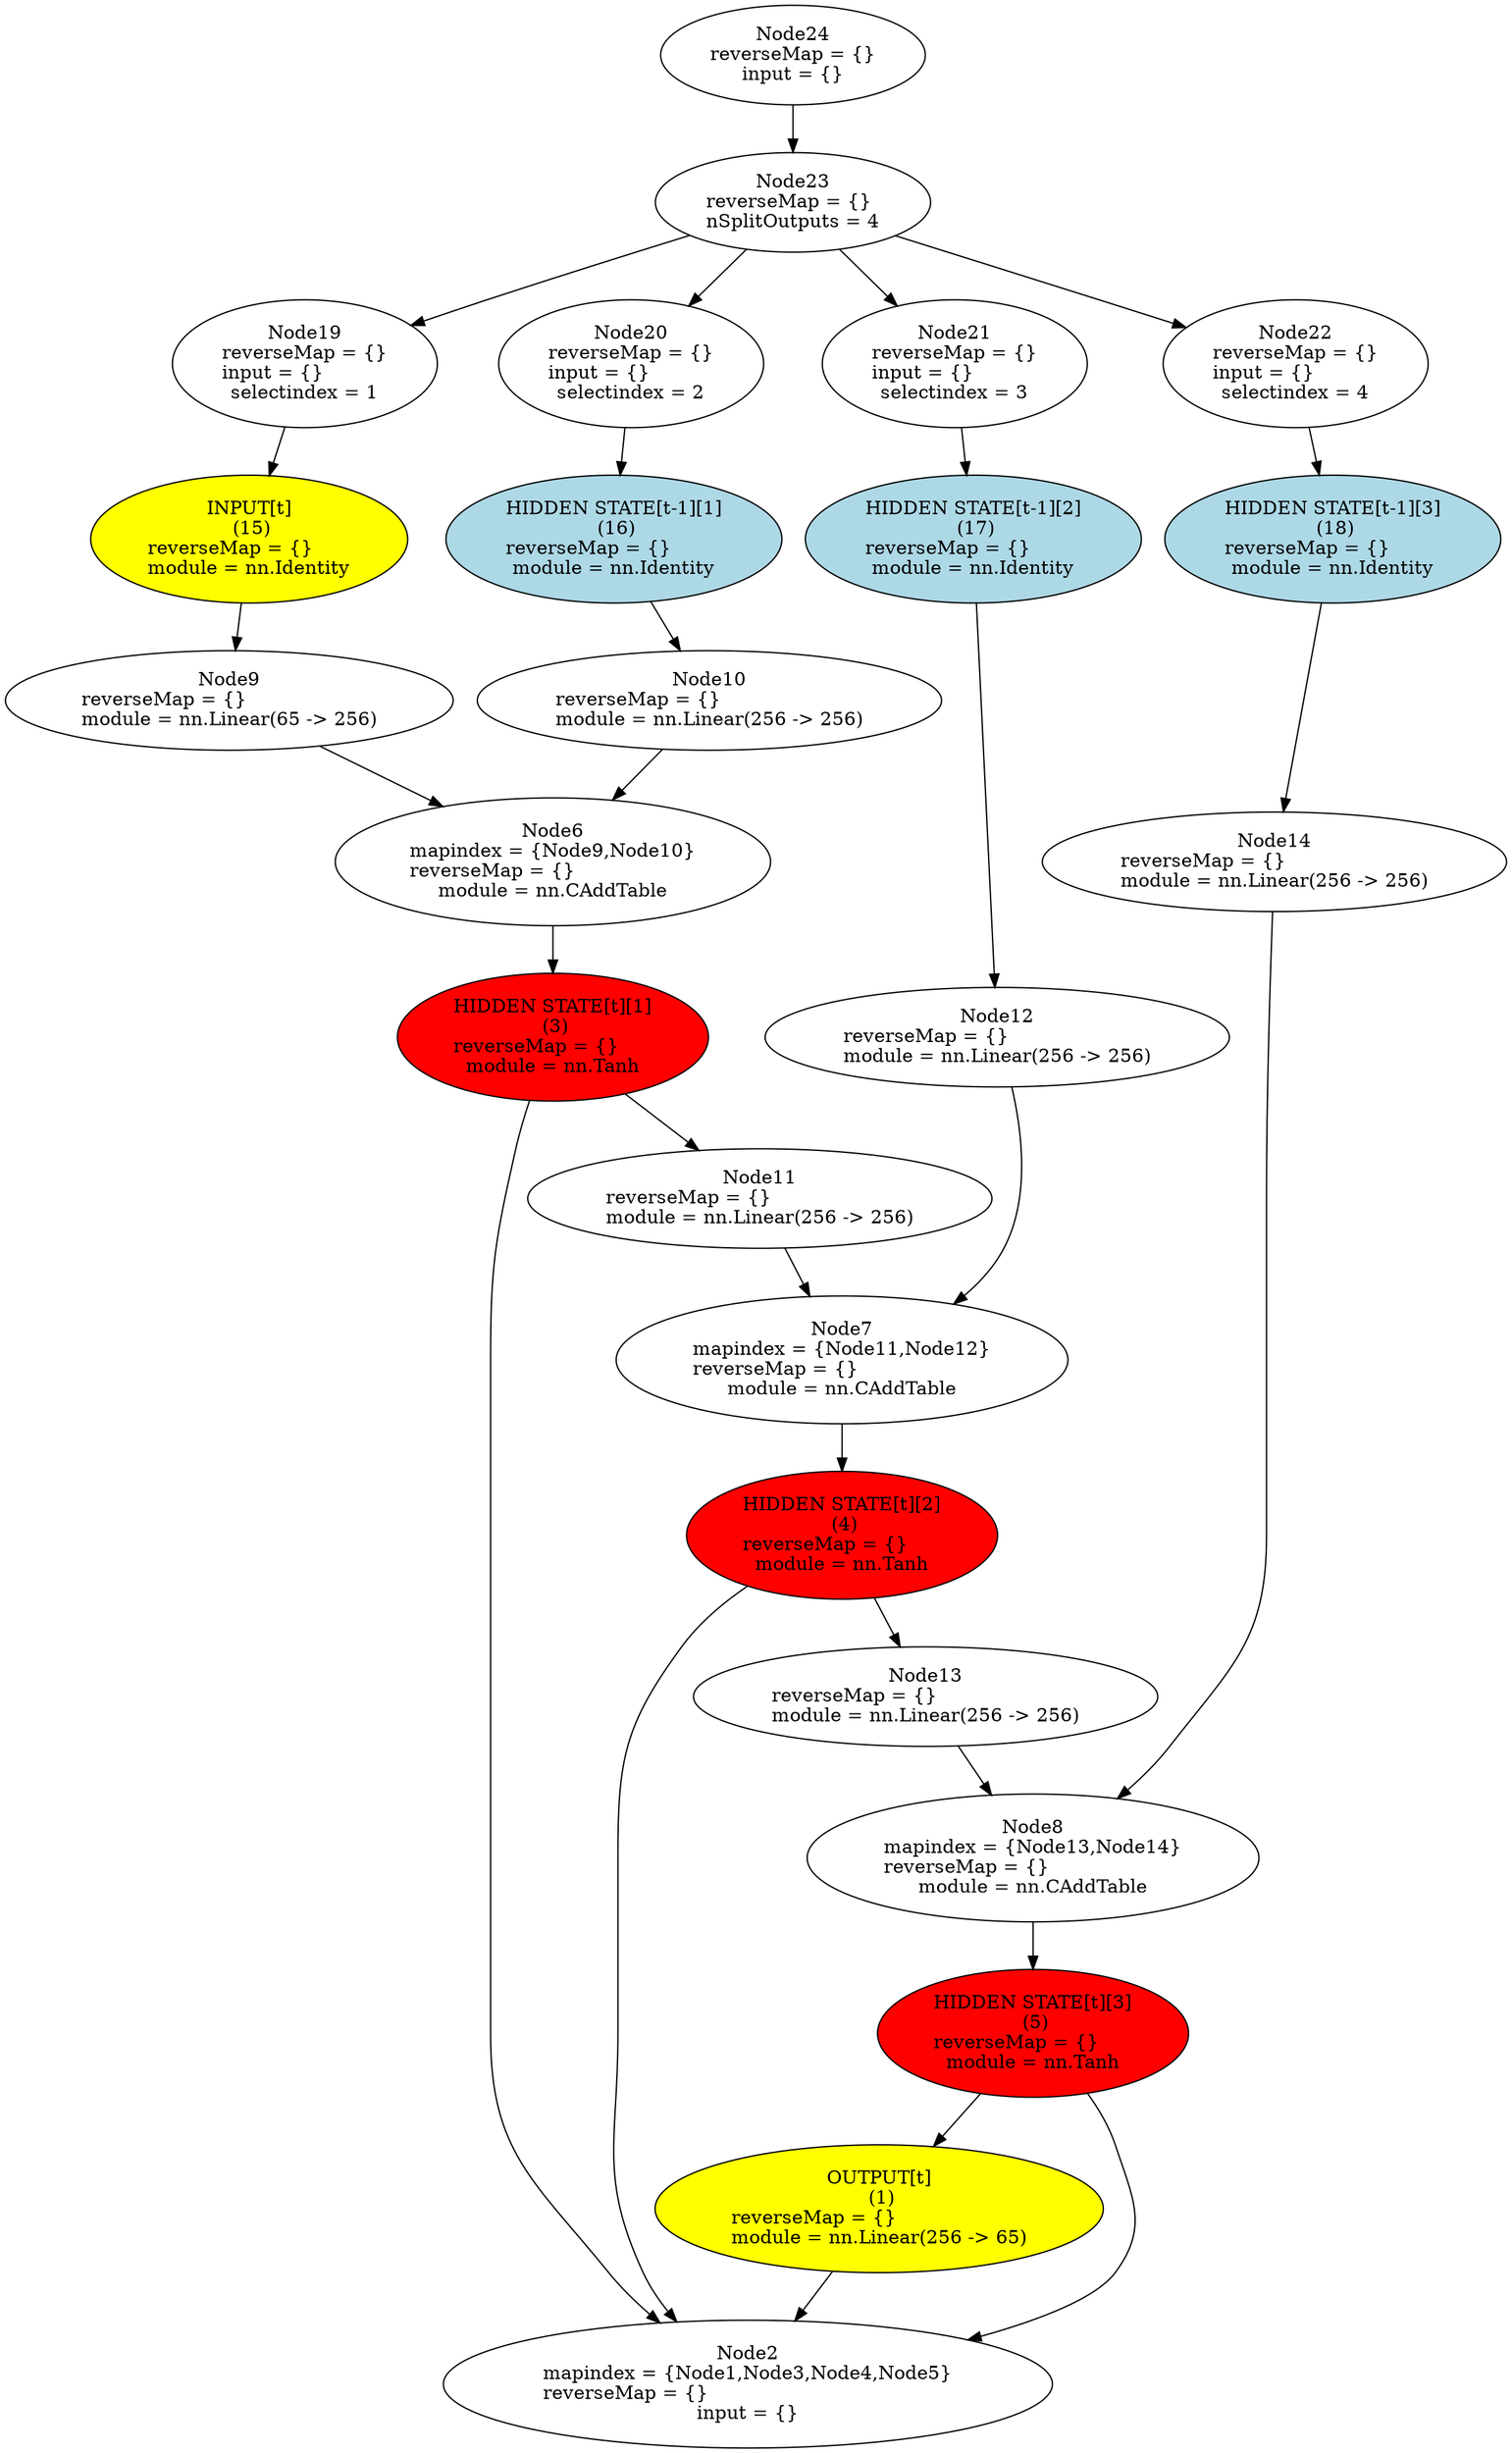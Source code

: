 digraph G {
	graph [bb="0,0,939.24,1861.6"];
	node [label="\N",
		shape=oval
	];
	n1	 [fillcolor=yellow,
		height=1.3356,
		label="OUTPUT[t]\n (1)\nreverseMap = {}\lmodule = nn.Linear(256 -> 65)",
		pos="540.64,180.25",
		style=filled,
		tooltip="[/home/marcin/torch/install/share/lua/5.2/nngraph/init.lua]:76_",
		width=3.7123];
	n2	 [height=1.3356,
		label="Node2\nmapindex = {Node1,Node3,Node4,Node5}\lreverseMap = {}\linput = {}",
		pos="459.64,48.083",
		tooltip="[[C]]:-1_",
		width=5.0087];
	n1 -> n2	 [pos="e,488.61,95.631 511.86,132.99 506.08,123.7 499.95,113.86 494,104.3"];
	n3	 [fillcolor=red,
		height=1.3356,
		label="HIDDEN STATE[t][1]\n (3)\nreverseMap = {}\lmodule = nn.Tanh",
		pos="331.64,1063",
		style=filled,
		tooltip="[/home/marcin/torch/install/share/lua/5.2/nngraph/init.lua]:76_",
		width=2.8088];
	n3 -> n2	 [pos="e,404.86,94.341 325.74,1014.9 320.16,966.41 312.64,888.47 312.64,820.87 312.64,820.87 312.64,820.87 312.64,311.42 312.64,227.26 \
328.56,203.23 373.64,132.17 380.4,121.52 388.79,111.24 397.67,101.76"];
	n11	 [height=1.041,
		label="Node11\nreverseMap = {}\lmodule = nn.Linear(256 -> 256)",
		pos="479.64,941.43",
		tooltip="[/home/marcin/torch/install/share/lua/5.2/nngraph/init.lua]:76_",
		width=3.8498];
	n3 -> n11	 [pos="e,436.75,977.08 382.16,1021.2 397.14,1009.1 413.55,995.82 428.57,983.69"];
	n4	 [fillcolor=red,
		height=1.3356,
		label="HIDDEN STATE[t][2]\n (4)\nreverseMap = {}\lmodule = nn.Tanh",
		pos="582.64,687.7",
		style=filled,
		tooltip="[/home/marcin/torch/install/share/lua/5.2/nngraph/init.lua]:76_",
		width=2.8088];
	n4 -> n2	 [pos="e,418.51,95.213 513.91,652.22 492.65,639.15 470.43,622.73 453.64,603.62 402.33,545.21 378.64,523.33 378.64,445.58 378.64,445.58 \
378.64,445.58 378.64,311.42 378.64,231.3 368.42,206.76 397.64,132.17 401.47,122.39 406.78,112.75 412.69,103.7"];
	n13	 [height=1.041,
		label="Node13\nreverseMap = {}\lmodule = nn.Linear(256 -> 256)",
		pos="601.64,566.14",
		tooltip="[/home/marcin/torch/install/share/lua/5.2/nngraph/init.lua]:76_",
		width=3.8498];
	n4 -> n13	 [pos="e,595.83,603.73 590.15,639.45 591.49,631 592.89,622.21 594.23,613.78"];
	n5	 [fillcolor=red,
		height=1.3356,
		label="HIDDEN STATE[t][3]\n (5)\nreverseMap = {}\lmodule = nn.Tanh",
		pos="651.64,312.42",
		style=filled,
		tooltip="[/home/marcin/torch/install/share/lua/5.2/nngraph/init.lua]:76_",
		width=2.8088];
	n5 -> n1	 [pos="e,579.14,226.4 614.37,267.71 605.16,256.91 595.2,245.22 585.66,234.04"];
	n5 -> n2	 [pos="e,608,75.565 676.96,265.85 694.76,227.04 710.99,171.48 683.64,132.17 667.28,108.64 643.42,91.758 617.32,79.651"];
	n6	 [height=1.3356,
		label="Node6\nmapindex = {Node9,Node10}\lreverseMap = {}\lmodule = nn.CAddTable",
		pos="331.64,1195.2",
		tooltip="[/home/marcin/torch/install/share/lua/5.2/nngraph/init.lua]:69_",
		width=3.5748];
	n6 -> n3	 [pos="e,331.64,1111.1 331.64,1146.8 331.64,1138.5 331.64,1129.8 331.64,1121.3"];
	n7	 [height=1.3356,
		label="Node7\nmapindex = {Node11,Node12}\lreverseMap = {}\lmodule = nn.CAddTable",
		pos="582.64,819.87",
		tooltip="[/home/marcin/torch/install/share/lua/5.2/nngraph/init.lua]:69_",
		width=3.7123];
	n7 -> n4	 [pos="e,582.64,735.81 582.64,771.51 582.64,763.24 582.64,754.56 582.64,746.05"];
	n8	 [height=1.3356,
		label="Node8\nmapindex = {Node13,Node14}\lreverseMap = {}\lmodule = nn.CAddTable",
		pos="651.64,444.58",
		tooltip="[/home/marcin/torch/install/share/lua/5.2/nngraph/init.lua]:69_",
		width=3.7123];
	n8 -> n5	 [pos="e,651.64,360.52 651.64,396.22 651.64,387.95 651.64,379.27 651.64,370.77"];
	n9	 [height=1.041,
		label="Node9\nreverseMap = {}\lmodule = nn.Linear(65 -> 256)",
		pos="133.64,1327.3",
		tooltip="[/home/marcin/torch/install/share/lua/5.2/nngraph/init.lua]:76_",
		width=3.7123];
	n9 -> n6	 [pos="e,268.94,1237.4 184.89,1292.6 207.95,1277.5 235.56,1259.3 260.57,1242.9"];
	n10	 [height=1.041,
		label="Node10\nreverseMap = {}\lmodule = nn.Linear(256 -> 256)",
		pos="423.64,1327.3",
		tooltip="[/home/marcin/torch/install/share/lua/5.2/nngraph/init.lua]:76_",
		width=3.8498];
	n10 -> n6	 [pos="e,363.86,1241.7 398.26,1290.4 389.45,1277.9 379.37,1263.7 369.76,1250.1"];
	n11 -> n7	 [pos="e,543.72,866.05 510.55,904.56 518.86,894.91 528.02,884.27 536.96,873.9"];
	n12	 [height=1.041,
		label="Node12\nreverseMap = {}\lmodule = nn.Linear(256 -> 256)",
		pos="627.64,1063",
		tooltip="[/home/marcin/torch/install/share/lua/5.2/nngraph/init.lua]:76_",
		width=3.8498];
	n12 -> n7	 [pos="e,612.87,867.08 632.68,1025.3 635.95,992.83 637.92,944.51 627.64,903.95 625.28,894.63 621.64,885.22 617.43,876.25"];
	n13 -> n8	 [pos="e,632.03,492.48 616.92,528.62 620.45,520.16 624.3,510.96 628.1,501.87"];
	n14	 [height=1.041,
		label="Node14\nreverseMap = {}\lmodule = nn.Linear(256 -> 256)",
		pos="800.64,1195.2",
		tooltip="[/home/marcin/torch/install/share/lua/5.2/nngraph/init.lua]:76_",
		width=3.8498];
	n14 -> n8	 [pos="e,712.32,487.55 799.7,1157.5 798.51,1108.5 796.64,1018.9 796.64,942.43 796.64,942.43 796.64,942.43 796.64,686.7 796.64,613.42 789.7,\
590.03 749.64,528.67 741.57,516.3 731.12,504.77 720.05,494.47"];
	n15	 [fillcolor=yellow,
		height=1.3356,
		label="INPUT[t]\n (15)\nreverseMap = {}\lmodule = nn.Identity",
		pos="167.64,1459.5",
		style=filled,
		tooltip="[main.lua]:53_",
		width=2.6124];
	n15 -> n9	 [pos="e,143.23,1365 155.37,1411.5 152.25,1399.5 148.9,1386.7 145.78,1374.8"];
	n16	 [fillcolor=lightblue,
		height=1.3356,
		label="HIDDEN STATE[t-1][1]\n (16)\nreverseMap = {}\lmodule = nn.Identity",
		pos="388.64,1459.5",
		style=filled,
		tooltip="[main.lua]:55_",
		width=3.0248];
	n16 -> n10	 [pos="e,413.77,1365 401.28,1411.5 404.49,1399.5 407.94,1386.7 411.15,1374.8"];
	n17	 [fillcolor=lightblue,
		height=1.3356,
		label="HIDDEN STATE[t-1][2]\n (17)\nreverseMap = {}\lmodule = nn.Identity",
		pos="624.64,1459.5",
		style=filled,
		tooltip="[main.lua]:55_",
		width=3.0248];
	n17 -> n12	 [pos="e,627.36,1100.7 625,1411.3 625.58,1335.3 626.71,1186.7 627.29,1110.9"];
	n18	 [fillcolor=lightblue,
		height=1.3356,
		label="HIDDEN STATE[t-1][3]\n (18)\nreverseMap = {}\lmodule = nn.Identity",
		pos="819.64,1327.3",
		style=filled,
		tooltip="[main.lua]:55_",
		width=3.0248];
	n18 -> n14	 [pos="e,806,1232.9 812.78,1279.3 811.06,1267.5 809.2,1254.8 807.48,1243"];
	n19	 [height=1.3356,
		label="Node19\nreverseMap = {}\linput = {}\lselectindex = 1",
		pos="198.64,1591.7",
		tooltip="[[C]]:-1_-1",
		width=2.1606];
	n19 -> n15	 [pos="e,178.88,1507.7 187.54,1544 185.49,1535.4 183.34,1526.4 181.23,1517.5"];
	n20	 [height=1.3356,
		label="Node20\nreverseMap = {}\linput = {}\lselectindex = 2",
		pos="403.64,1591.7",
		tooltip="[[C]]:-1_-2",
		width=2.1606];
	n20 -> n16	 [pos="e,394.1,1507.8 398.23,1543.7 397.26,1535.3 396.25,1526.5 395.25,1517.9"];
	n21	 [height=1.3356,
		label="Node21\nreverseMap = {}\linput = {}\lselectindex = 3",
		pos="608.64,1591.7",
		tooltip="[[C]]:-1_-3",
		width=2.1606];
	n21 -> n17	 [pos="e,618.82,1507.8 614.42,1543.7 615.45,1535.3 616.53,1526.5 617.59,1517.9"];
	n22	 [height=1.3356,
		label="Node22\nreverseMap = {}\linput = {}\lselectindex = 4",
		pos="829.64,1459.5",
		tooltip="[[C]]:-1_-4",
		width=2.1606];
	n22 -> n18	 [pos="e,823.26,1375.4 826,1411.1 825.37,1402.9 824.7,1394.2 824.05,1385.7"];
	n23	 [height=1.041,
		label="Node23\nreverseMap = {}\lnSplitOutputs = 4",
		pos="505.64,1713.2",
		tooltip="[[C]]:-1_ split at [...e/marcin/torch/install/share/lua/5.2/nngraph/gmodule.lua]:96-mnode",
		width=2.2392];
	n23 -> n19	 [pos="e,263.19,1618.6 443.85,1688.8 406.89,1674.7 359.02,1656.3 316.64,1639.7 302.41,1634.2 287.23,1628.2 272.66,1622.4"];
	n23 -> n20	 [pos="e,439.4,1634.6 476.41,1678 466.95,1666.9 456.25,1654.3 446.03,1642.3"];
	n23 -> n21	 [pos="e,572.73,1634.3 534.88,1678.3 544.54,1667.1 555.5,1654.3 565.95,1642.2"];
	n23 -> n22	 [pos="e,805.75,1505.6 576.77,1695.5 614.67,1684.1 660.56,1666.2 695.64,1639.7 740.19,1606.1 776.93,1553.8 800.6,1514.3"];
	n24	 [height=1.041,
		label="Node24\nreverseMap = {}\linput = {}",
		pos="505.64,1824.2",
		tooltip="[[C]]:-1_",
		width=2.1606];
	n24 -> n23	 [pos="e,505.64,1750.9 505.64,1786.6 505.64,1778.4 505.64,1769.6 505.64,1761.1"];
}
